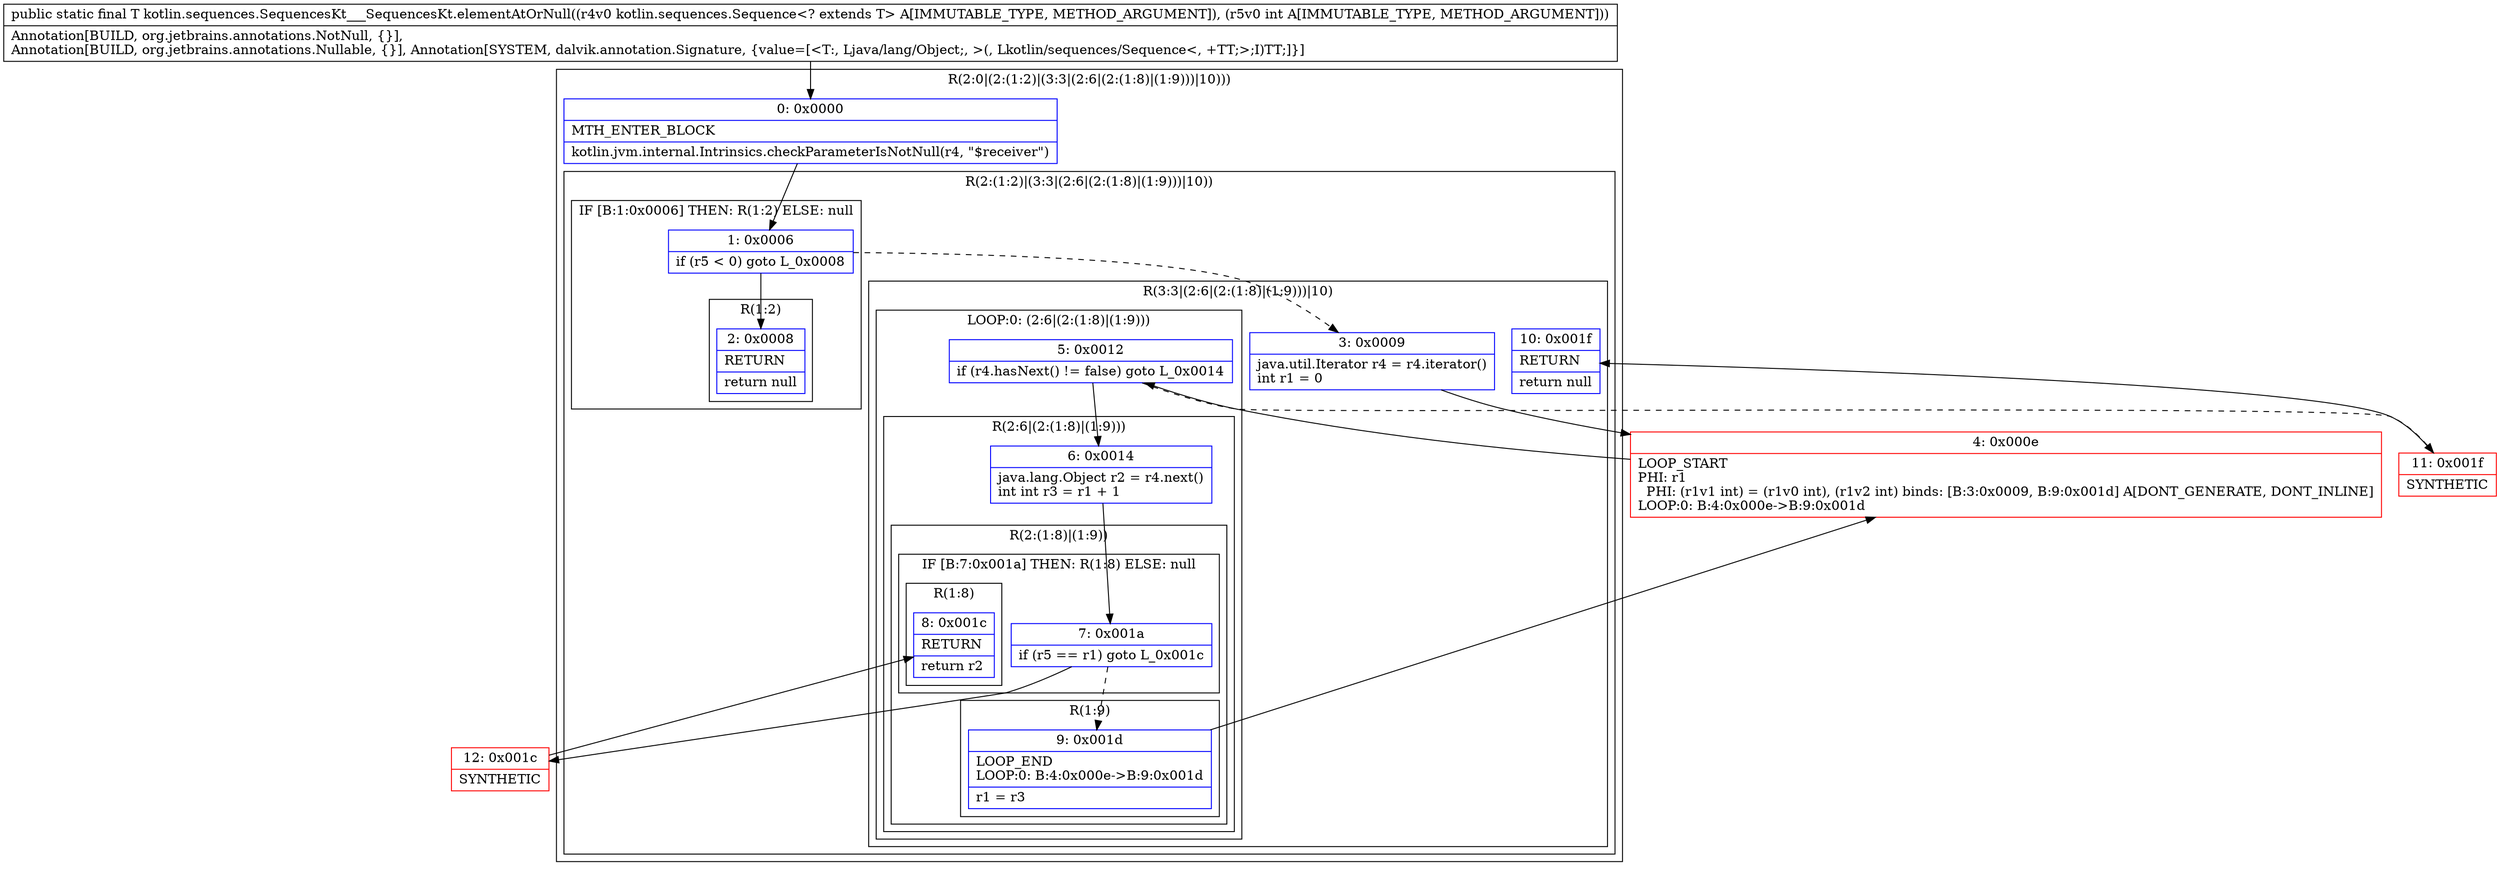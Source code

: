 digraph "CFG forkotlin.sequences.SequencesKt___SequencesKt.elementAtOrNull(Lkotlin\/sequences\/Sequence;I)Ljava\/lang\/Object;" {
subgraph cluster_Region_1750628286 {
label = "R(2:0|(2:(1:2)|(3:3|(2:6|(2:(1:8)|(1:9)))|10)))";
node [shape=record,color=blue];
Node_0 [shape=record,label="{0\:\ 0x0000|MTH_ENTER_BLOCK\l|kotlin.jvm.internal.Intrinsics.checkParameterIsNotNull(r4, \"$receiver\")\l}"];
subgraph cluster_Region_45641135 {
label = "R(2:(1:2)|(3:3|(2:6|(2:(1:8)|(1:9)))|10))";
node [shape=record,color=blue];
subgraph cluster_IfRegion_912629765 {
label = "IF [B:1:0x0006] THEN: R(1:2) ELSE: null";
node [shape=record,color=blue];
Node_1 [shape=record,label="{1\:\ 0x0006|if (r5 \< 0) goto L_0x0008\l}"];
subgraph cluster_Region_1179210235 {
label = "R(1:2)";
node [shape=record,color=blue];
Node_2 [shape=record,label="{2\:\ 0x0008|RETURN\l|return null\l}"];
}
}
subgraph cluster_Region_1613221490 {
label = "R(3:3|(2:6|(2:(1:8)|(1:9)))|10)";
node [shape=record,color=blue];
Node_3 [shape=record,label="{3\:\ 0x0009|java.util.Iterator r4 = r4.iterator()\lint r1 = 0\l}"];
subgraph cluster_LoopRegion_1829190411 {
label = "LOOP:0: (2:6|(2:(1:8)|(1:9)))";
node [shape=record,color=blue];
Node_5 [shape=record,label="{5\:\ 0x0012|if (r4.hasNext() != false) goto L_0x0014\l}"];
subgraph cluster_Region_1307965630 {
label = "R(2:6|(2:(1:8)|(1:9)))";
node [shape=record,color=blue];
Node_6 [shape=record,label="{6\:\ 0x0014|java.lang.Object r2 = r4.next()\lint int r3 = r1 + 1\l}"];
subgraph cluster_Region_747890193 {
label = "R(2:(1:8)|(1:9))";
node [shape=record,color=blue];
subgraph cluster_IfRegion_703690188 {
label = "IF [B:7:0x001a] THEN: R(1:8) ELSE: null";
node [shape=record,color=blue];
Node_7 [shape=record,label="{7\:\ 0x001a|if (r5 == r1) goto L_0x001c\l}"];
subgraph cluster_Region_929897998 {
label = "R(1:8)";
node [shape=record,color=blue];
Node_8 [shape=record,label="{8\:\ 0x001c|RETURN\l|return r2\l}"];
}
}
subgraph cluster_Region_481132690 {
label = "R(1:9)";
node [shape=record,color=blue];
Node_9 [shape=record,label="{9\:\ 0x001d|LOOP_END\lLOOP:0: B:4:0x000e\-\>B:9:0x001d\l|r1 = r3\l}"];
}
}
}
}
Node_10 [shape=record,label="{10\:\ 0x001f|RETURN\l|return null\l}"];
}
}
}
Node_4 [shape=record,color=red,label="{4\:\ 0x000e|LOOP_START\lPHI: r1 \l  PHI: (r1v1 int) = (r1v0 int), (r1v2 int) binds: [B:3:0x0009, B:9:0x001d] A[DONT_GENERATE, DONT_INLINE]\lLOOP:0: B:4:0x000e\-\>B:9:0x001d\l}"];
Node_11 [shape=record,color=red,label="{11\:\ 0x001f|SYNTHETIC\l}"];
Node_12 [shape=record,color=red,label="{12\:\ 0x001c|SYNTHETIC\l}"];
MethodNode[shape=record,label="{public static final T kotlin.sequences.SequencesKt___SequencesKt.elementAtOrNull((r4v0 kotlin.sequences.Sequence\<? extends T\> A[IMMUTABLE_TYPE, METHOD_ARGUMENT]), (r5v0 int A[IMMUTABLE_TYPE, METHOD_ARGUMENT]))  | Annotation[BUILD, org.jetbrains.annotations.NotNull, \{\}], \lAnnotation[BUILD, org.jetbrains.annotations.Nullable, \{\}], Annotation[SYSTEM, dalvik.annotation.Signature, \{value=[\<T:, Ljava\/lang\/Object;, \>(, Lkotlin\/sequences\/Sequence\<, +TT;\>;I)TT;]\}]\l}"];
MethodNode -> Node_0;
Node_0 -> Node_1;
Node_1 -> Node_2;
Node_1 -> Node_3[style=dashed];
Node_3 -> Node_4;
Node_5 -> Node_6;
Node_5 -> Node_11[style=dashed];
Node_6 -> Node_7;
Node_7 -> Node_9[style=dashed];
Node_7 -> Node_12;
Node_9 -> Node_4;
Node_4 -> Node_5;
Node_11 -> Node_10;
Node_12 -> Node_8;
}

